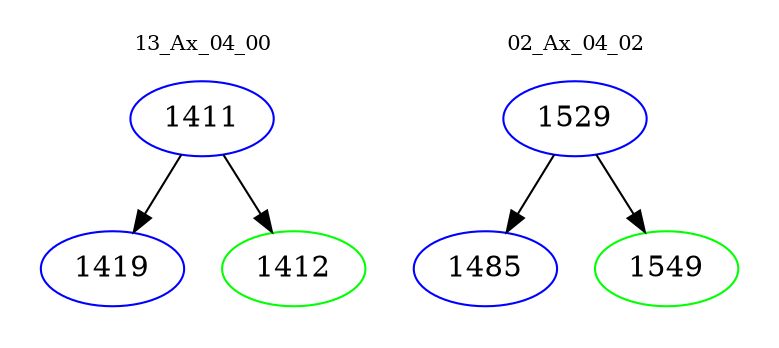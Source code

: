 digraph{
subgraph cluster_0 {
color = white
label = "13_Ax_04_00";
fontsize=10;
T0_1411 [label="1411", color="blue"]
T0_1411 -> T0_1419 [color="black"]
T0_1419 [label="1419", color="blue"]
T0_1411 -> T0_1412 [color="black"]
T0_1412 [label="1412", color="green"]
}
subgraph cluster_1 {
color = white
label = "02_Ax_04_02";
fontsize=10;
T1_1529 [label="1529", color="blue"]
T1_1529 -> T1_1485 [color="black"]
T1_1485 [label="1485", color="blue"]
T1_1529 -> T1_1549 [color="black"]
T1_1549 [label="1549", color="green"]
}
}
